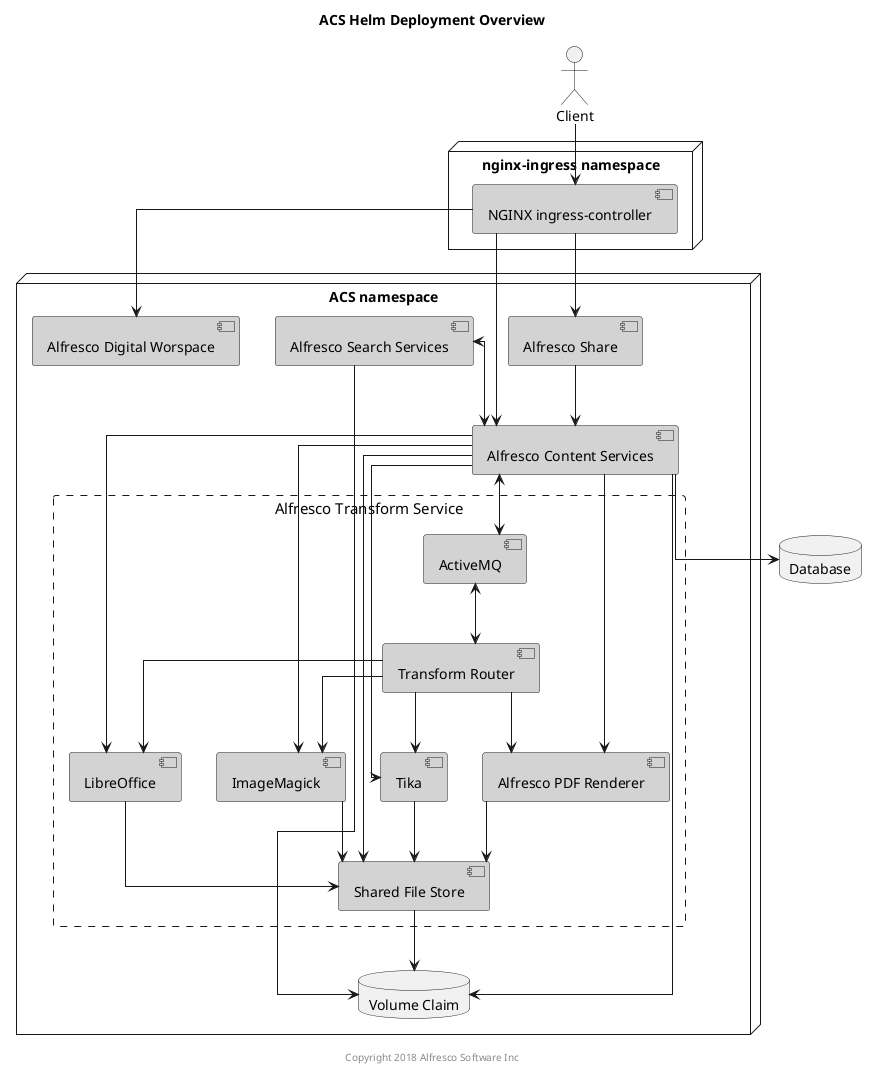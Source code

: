 @startuml

Title: ACS Helm Deployment Overview

skinparam componentStyle uml2
skinparam linetype ortho
skinparam rectangle {
    BorderStyle dashed
    FontSize 15
    FontStyle none
}

actor Client

node "nginx-ingress namespace" {
    component "NGINX ingress-controller" as nginx #lightgrey
}

node "ACS namespace" {
    component "Alfresco Digital Worspace" as adw #lightgrey
    component "Alfresco Content Services" as acs #lightgrey
    component "Alfresco Search Services" as ass #lightgrey
    component "Alfresco Share" as share #lightgrey
    database "Volume Claim" as vc
    rectangle "Alfresco Transform Service" {
        component "Transform Router" as tr #lightgrey
        component "Shared File Store" as sfs #lightgrey
        component "ActiveMQ" as amq #lightgrey
        component "Alfresco PDF Renderer" as pdfr #lightgrey
        component "LibreOffice" as libr #lightgrey
        component "ImageMagick" as img #lightgrey
        component "Tika" as tika #lightgrey
    }
}

database "Database" as db

Client --> nginx

nginx --> acs
nginx --> share
nginx --> adw

acs --> vc
ass --> vc
sfs --> vc

ass <--> acs
acs --> db
acs --> pdfr
acs --> libr
acs --> img
acs --> tika
acs --> sfs
acs <--> amq
tr --> pdfr
tr --> libr
tr --> img
tr --> tika
tr <-up-> amq
pdfr --> sfs
libr --> sfs
img --> sfs
tika --> sfs
share --> acs

center footer Copyright 2018 Alfresco Software Inc

@enduml
